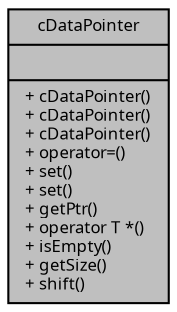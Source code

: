 digraph "cDataPointer"
{
  edge [fontname="Sans",fontsize="8",labelfontname="Sans",labelfontsize="8"];
  node [fontname="Sans",fontsize="8",shape=record];
  Node1 [label="{cDataPointer\n||+ cDataPointer()\l+ cDataPointer()\l+ cDataPointer()\l+ operator=()\l+ set()\l+ set()\l+ getPtr()\l+ operator T *()\l+ isEmpty()\l+ getSize()\l+ shift()\l}",height=0.2,width=0.4,color="black", fillcolor="grey75", style="filled", fontcolor="black"];
}
